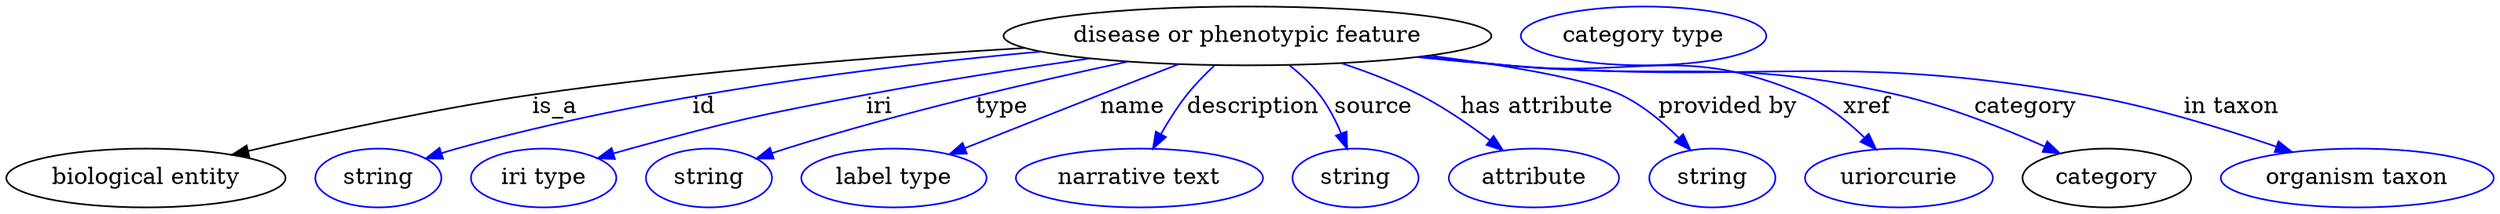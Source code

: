 digraph {
	graph [bb="0,0,1516.3,123"];
	node [label="\N"];
	"disease or phenotypic feature"	[height=0.5,
		label="disease or phenotypic feature",
		pos="757.14,105",
		width=4.1344];
	"biological entity"	[height=0.5,
		pos="85.142,18",
		width=2.3651];
	"disease or phenotypic feature" -> "biological entity"	[label=is_a,
		lp="334.14,61.5",
		pos="e,137.99,32.297 620.81,97.639 534.35,92.481 420.31,83.605 320.14,69 261.18,60.404 194.86,45.834 147.74,34.633"];
	id	[color=blue,
		height=0.5,
		label=string,
		pos="226.14,18",
		width=1.0652];
	"disease or phenotypic feature" -> id	[color=blue,
		label=id,
		lp="425.14,61.5",
		pos="e,255.13,29.99 631.21,95.383 532.64,86.468 392.85,69.016 274.14,36 271.03,35.135 267.84,34.172 264.64,33.155",
		style=solid];
	iri	[color=blue,
		height=0.5,
		label="iri type",
		pos="327.14,18",
		width=1.2277];
	"disease or phenotypic feature" -> iri	[color=blue,
		label=iri,
		lp="532.14,61.5",
		pos="e,360.44,29.93 660.78,91.24 618.7,85.225 568.85,77.503 524.14,69 460.07,56.813 444.08,53.14 381.14,36 377.57,35.026 373.87,33.97 \
370.17,32.877",
		style=solid];
	type	[color=blue,
		height=0.5,
		label=string,
		pos="428.14,18",
		width=1.0652];
	"disease or phenotypic feature" -> type	[color=blue,
		label=type,
		lp="607.14,61.5",
		pos="e,457.1,29.898 683.94,89.252 626.56,76.999 545.02,58.047 475.14,36 472.39,35.131 469.56,34.201 466.71,33.24",
		style=solid];
	name	[color=blue,
		height=0.5,
		label="label type",
		pos="541.14,18",
		width=1.5707];
	"disease or phenotypic feature" -> name	[color=blue,
		label=name,
		lp="687.14,61.5",
		pos="e,575.08,32.539 715,87.678 699.89,81.812 682.75,75.13 667.14,69 639.59,58.174 608.69,45.914 584.38,36.244",
		style=solid];
	description	[color=blue,
		height=0.5,
		label="narrative text",
		pos="691.14,18",
		width=2.0943];
	"disease or phenotypic feature" -> description	[color=blue,
		label=description,
		lp="760.64,61.5",
		pos="e,699.42,35.979 736.87,86.808 731.12,81.419 725.08,75.241 720.14,69 714.32,61.647 708.89,53.001 704.33,44.985",
		style=solid];
	source	[color=blue,
		height=0.5,
		label=string,
		pos="823.14,18",
		width=1.0652];
	"disease or phenotypic feature" -> source	[color=blue,
		label=source,
		lp="834.14,61.5",
		pos="e,818.04,35.85 782.8,86.992 789.37,81.78 796.02,75.649 801.14,69 806.58,61.951 810.98,53.351 814.38,45.285",
		style=solid];
	"has attribute"	[color=blue,
		height=0.5,
		label=attribute,
		pos="931.14,18",
		width=1.4443];
	"disease or phenotypic feature" -> "has attribute"	[color=blue,
		label="has attribute",
		lp="934.14,61.5",
		pos="e,912.54,34.899 814.56,88.364 830.38,83.125 847.27,76.637 862.14,69 877,61.368 892.18,50.738 904.51,41.242",
		style=solid];
	"provided by"	[color=blue,
		height=0.5,
		label=string,
		pos="1039.1,18",
		width=1.0652];
	"disease or phenotypic feature" -> "provided by"	[color=blue,
		label="provided by",
		lp="1049.6,61.5",
		pos="e,1026.3,35.224 868.66,93.066 915.66,87.193 964.27,79.074 985.14,69 998.04,62.778 1010,52.424 1019.4,42.747",
		style=solid];
	xref	[color=blue,
		height=0.5,
		label=uriorcurie,
		pos="1153.1,18",
		width=1.5887];
	"disease or phenotypic feature" -> xref	[color=blue,
		label=xref,
		lp="1133.6,61.5",
		pos="e,1139.5,35.486 863.79,92.407 880.96,90.574 898.54,88.719 915.14,87 955.35,82.838 1059.1,85.097 1096.1,69 1109.8,63.068 1122.5,52.611 \
1132.5,42.789",
		style=solid];
	category	[height=0.5,
		pos="1280.1,18",
		width=1.4263];
	"disease or phenotypic feature" -> category	[color=blue,
		label=category,
		lp="1230.6,61.5",
		pos="e,1251.4,33.061 862.48,92.201 880.06,90.366 898.11,88.563 915.14,87 1020.3,77.348 1049.1,92.476 1152.1,69 1183.5,61.854 1217.3,48.373 \
1242.3,37.209",
		style=solid];
	"in taxon"	[color=blue,
		height=0.5,
		label="organism taxon",
		pos="1433.1,18",
		width=2.3109];
	"disease or phenotypic feature" -> "in taxon"	[color=blue,
		label="in taxon",
		lp="1356.1,61.5",
		pos="e,1393.3,33.879 860.75,92.014 878.87,90.158 897.54,88.397 915.14,87 1070.9,74.64 1112.2,95.592 1266.1,69 1306.4,62.043 1350.7,48.514 \
1383.5,37.282",
		style=solid];
	"named thing_category"	[color=blue,
		height=0.5,
		label="category type",
		pos="999.14,105",
		width=2.0762];
}
